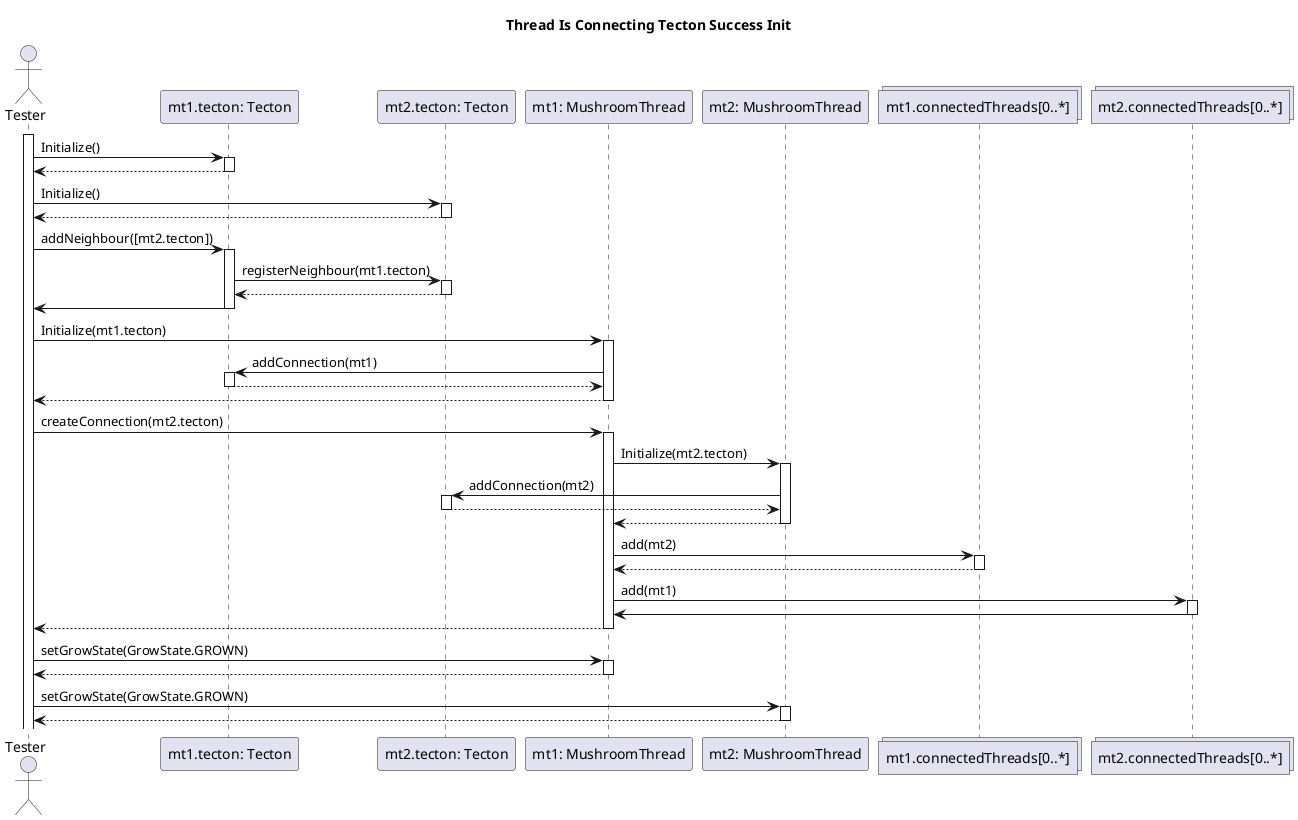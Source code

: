 @startuml Thread Is Traversible Success Init
title Thread Is Connecting Tecton Success Init

actor "Tester" as tester

participant "mt1.tecton: Tecton" as t1
participant "mt2.tecton: Tecton" as t2
participant "mt1: MushroomThread" as mt1
participant "mt2: MushroomThread" as mt2

collections "mt1.connectedThreads[0..*]" as ct1
collections "mt2.connectedThreads[0..*]" as ct2

activate tester

'Init tectons
tester -> t1: Initialize()
activate t1
t1 --> tester
deactivate t1

tester -> t2: Initialize()
activate t2
t2 --> tester
deactivate t2

'Add neighbours
tester -> t1: addNeighbour([mt2.tecton])
activate t1
t1 -> t2: registerNeighbour(mt1.tecton)
activate t2
t2 --> t1
deactivate t2
t1 -> tester
deactivate t1

'Add threads
tester -> mt1: Initialize(mt1.tecton)
activate mt1
mt1 -> t1: addConnection(mt1)
activate t1
t1 --> mt1
deactivate t1
mt1 --> tester 
deactivate mt1

tester -> mt1: createConnection(mt2.tecton)
activate mt1

mt1 -> mt2: Initialize(mt2.tecton)
activate mt2
mt2 -> t2: addConnection(mt2)
activate t2
t2 --> mt2
deactivate t2
mt2 --> mt1
deactivate mt2

mt1 -> ct1: add(mt2)
activate ct1
ct1 --> mt1
deactivate ct1


mt1 -> ct2: add(mt1)
activate ct2
ct2 -> mt1
deactivate ct2

mt1 --> tester
deactivate mt1

'Set Grows
tester -> mt1: setGrowState(GrowState.GROWN)
activate mt1
mt1 --> tester
deactivate mt1

tester -> mt2: setGrowState(GrowState.GROWN)
activate mt2
mt2 --> tester
deactivate mt2

@enduml